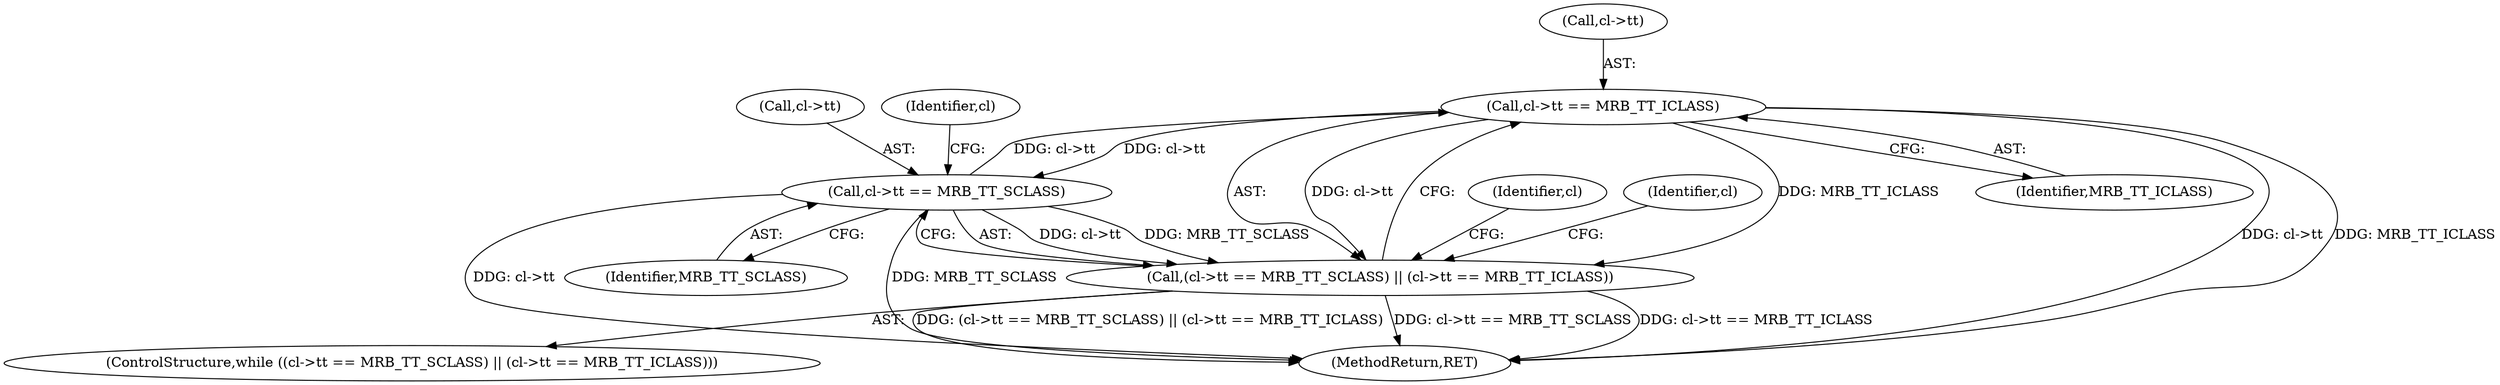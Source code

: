 digraph "0_mruby_faa4eaf6803bd11669bc324b4c34e7162286bfa3@pointer" {
"1000116" [label="(Call,cl->tt == MRB_TT_ICLASS)"];
"1000111" [label="(Call,cl->tt == MRB_TT_SCLASS)"];
"1000116" [label="(Call,cl->tt == MRB_TT_ICLASS)"];
"1000110" [label="(Call,(cl->tt == MRB_TT_SCLASS) || (cl->tt == MRB_TT_ICLASS))"];
"1000116" [label="(Call,cl->tt == MRB_TT_ICLASS)"];
"1000109" [label="(ControlStructure,while ((cl->tt == MRB_TT_SCLASS) || (cl->tt == MRB_TT_ICLASS)))"];
"1000117" [label="(Call,cl->tt)"];
"1000115" [label="(Identifier,MRB_TT_SCLASS)"];
"1000135" [label="(MethodReturn,RET)"];
"1000120" [label="(Identifier,MRB_TT_ICLASS)"];
"1000111" [label="(Call,cl->tt == MRB_TT_SCLASS)"];
"1000110" [label="(Call,(cl->tt == MRB_TT_SCLASS) || (cl->tt == MRB_TT_ICLASS))"];
"1000112" [label="(Call,cl->tt)"];
"1000134" [label="(Identifier,cl)"];
"1000118" [label="(Identifier,cl)"];
"1000123" [label="(Identifier,cl)"];
"1000116" -> "1000110"  [label="AST: "];
"1000116" -> "1000120"  [label="CFG: "];
"1000117" -> "1000116"  [label="AST: "];
"1000120" -> "1000116"  [label="AST: "];
"1000110" -> "1000116"  [label="CFG: "];
"1000116" -> "1000135"  [label="DDG: cl->tt"];
"1000116" -> "1000135"  [label="DDG: MRB_TT_ICLASS"];
"1000116" -> "1000111"  [label="DDG: cl->tt"];
"1000116" -> "1000110"  [label="DDG: cl->tt"];
"1000116" -> "1000110"  [label="DDG: MRB_TT_ICLASS"];
"1000111" -> "1000116"  [label="DDG: cl->tt"];
"1000111" -> "1000110"  [label="AST: "];
"1000111" -> "1000115"  [label="CFG: "];
"1000112" -> "1000111"  [label="AST: "];
"1000115" -> "1000111"  [label="AST: "];
"1000118" -> "1000111"  [label="CFG: "];
"1000110" -> "1000111"  [label="CFG: "];
"1000111" -> "1000135"  [label="DDG: MRB_TT_SCLASS"];
"1000111" -> "1000135"  [label="DDG: cl->tt"];
"1000111" -> "1000110"  [label="DDG: cl->tt"];
"1000111" -> "1000110"  [label="DDG: MRB_TT_SCLASS"];
"1000110" -> "1000109"  [label="AST: "];
"1000123" -> "1000110"  [label="CFG: "];
"1000134" -> "1000110"  [label="CFG: "];
"1000110" -> "1000135"  [label="DDG: (cl->tt == MRB_TT_SCLASS) || (cl->tt == MRB_TT_ICLASS)"];
"1000110" -> "1000135"  [label="DDG: cl->tt == MRB_TT_SCLASS"];
"1000110" -> "1000135"  [label="DDG: cl->tt == MRB_TT_ICLASS"];
}
